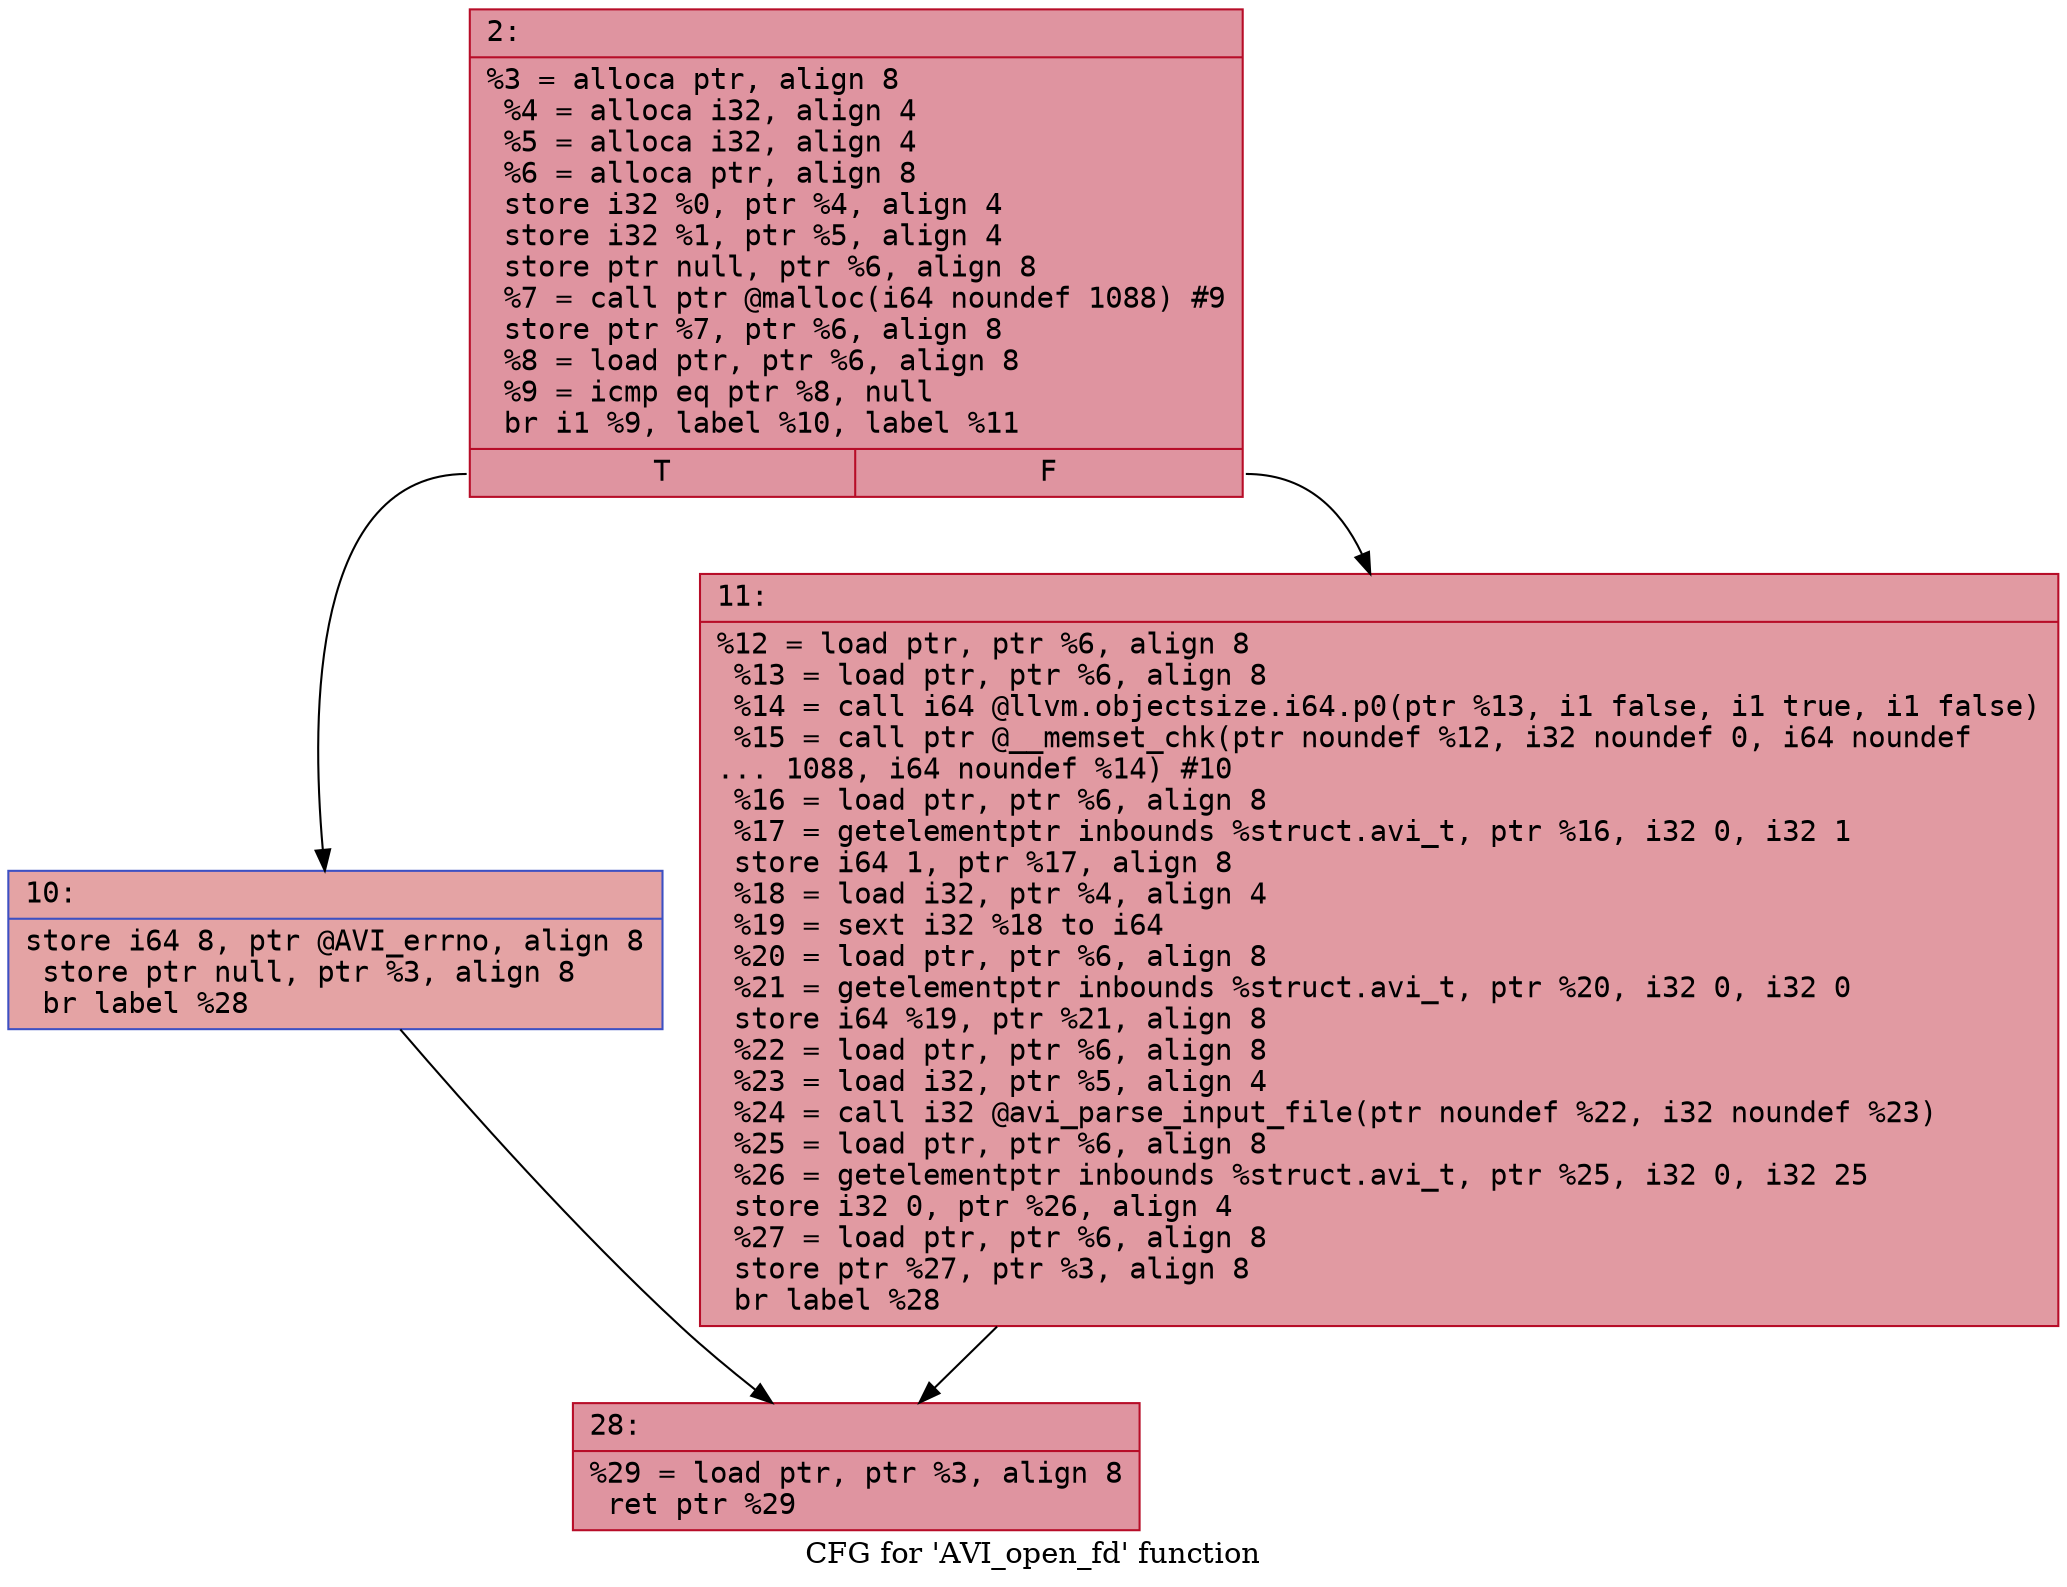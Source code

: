 digraph "CFG for 'AVI_open_fd' function" {
	label="CFG for 'AVI_open_fd' function";

	Node0x6000005a7cf0 [shape=record,color="#b70d28ff", style=filled, fillcolor="#b70d2870" fontname="Courier",label="{2:\l|  %3 = alloca ptr, align 8\l  %4 = alloca i32, align 4\l  %5 = alloca i32, align 4\l  %6 = alloca ptr, align 8\l  store i32 %0, ptr %4, align 4\l  store i32 %1, ptr %5, align 4\l  store ptr null, ptr %6, align 8\l  %7 = call ptr @malloc(i64 noundef 1088) #9\l  store ptr %7, ptr %6, align 8\l  %8 = load ptr, ptr %6, align 8\l  %9 = icmp eq ptr %8, null\l  br i1 %9, label %10, label %11\l|{<s0>T|<s1>F}}"];
	Node0x6000005a7cf0:s0 -> Node0x6000005a7d40[tooltip="2 -> 10\nProbability 37.50%" ];
	Node0x6000005a7cf0:s1 -> Node0x6000005a7d90[tooltip="2 -> 11\nProbability 62.50%" ];
	Node0x6000005a7d40 [shape=record,color="#3d50c3ff", style=filled, fillcolor="#c32e3170" fontname="Courier",label="{10:\l|  store i64 8, ptr @AVI_errno, align 8\l  store ptr null, ptr %3, align 8\l  br label %28\l}"];
	Node0x6000005a7d40 -> Node0x6000005a7de0[tooltip="10 -> 28\nProbability 100.00%" ];
	Node0x6000005a7d90 [shape=record,color="#b70d28ff", style=filled, fillcolor="#bb1b2c70" fontname="Courier",label="{11:\l|  %12 = load ptr, ptr %6, align 8\l  %13 = load ptr, ptr %6, align 8\l  %14 = call i64 @llvm.objectsize.i64.p0(ptr %13, i1 false, i1 true, i1 false)\l  %15 = call ptr @__memset_chk(ptr noundef %12, i32 noundef 0, i64 noundef\l... 1088, i64 noundef %14) #10\l  %16 = load ptr, ptr %6, align 8\l  %17 = getelementptr inbounds %struct.avi_t, ptr %16, i32 0, i32 1\l  store i64 1, ptr %17, align 8\l  %18 = load i32, ptr %4, align 4\l  %19 = sext i32 %18 to i64\l  %20 = load ptr, ptr %6, align 8\l  %21 = getelementptr inbounds %struct.avi_t, ptr %20, i32 0, i32 0\l  store i64 %19, ptr %21, align 8\l  %22 = load ptr, ptr %6, align 8\l  %23 = load i32, ptr %5, align 4\l  %24 = call i32 @avi_parse_input_file(ptr noundef %22, i32 noundef %23)\l  %25 = load ptr, ptr %6, align 8\l  %26 = getelementptr inbounds %struct.avi_t, ptr %25, i32 0, i32 25\l  store i32 0, ptr %26, align 4\l  %27 = load ptr, ptr %6, align 8\l  store ptr %27, ptr %3, align 8\l  br label %28\l}"];
	Node0x6000005a7d90 -> Node0x6000005a7de0[tooltip="11 -> 28\nProbability 100.00%" ];
	Node0x6000005a7de0 [shape=record,color="#b70d28ff", style=filled, fillcolor="#b70d2870" fontname="Courier",label="{28:\l|  %29 = load ptr, ptr %3, align 8\l  ret ptr %29\l}"];
}
